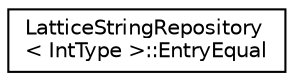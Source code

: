 digraph "Graphical Class Hierarchy"
{
  edge [fontname="Helvetica",fontsize="10",labelfontname="Helvetica",labelfontsize="10"];
  node [fontname="Helvetica",fontsize="10",shape=record];
  rankdir="LR";
  Node0 [label="LatticeStringRepository\l\< IntType \>::EntryEqual",height=0.2,width=0.4,color="black", fillcolor="white", style="filled",URL="$classfst_1_1LatticeStringRepository_1_1EntryEqual.html"];
}
